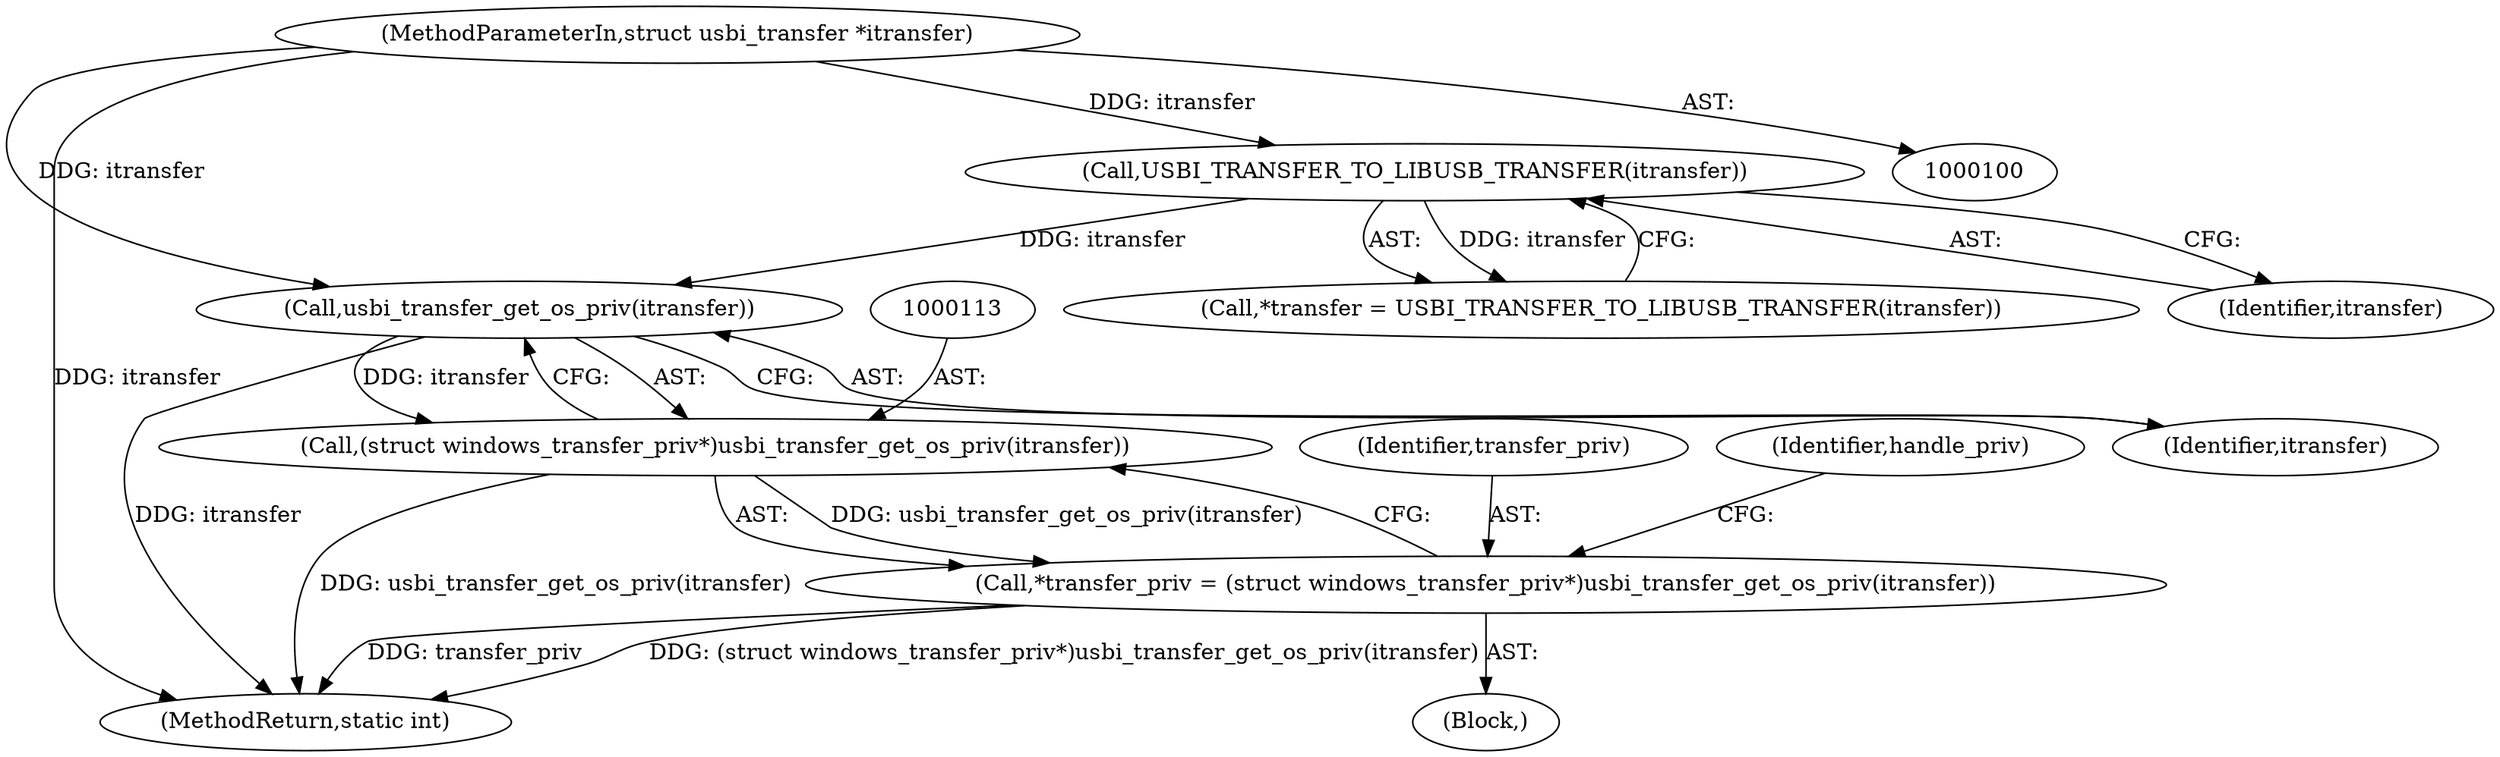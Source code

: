 digraph "1_Chrome_ac149a8d4371c0e01e0934fdd57b09e86f96b5b9_13@pointer" {
"1000114" [label="(Call,usbi_transfer_get_os_priv(itransfer))"];
"1000107" [label="(Call,USBI_TRANSFER_TO_LIBUSB_TRANSFER(itransfer))"];
"1000102" [label="(MethodParameterIn,struct usbi_transfer *itransfer)"];
"1000112" [label="(Call,(struct windows_transfer_priv*)usbi_transfer_get_os_priv(itransfer))"];
"1000110" [label="(Call,*transfer_priv = (struct windows_transfer_priv*)usbi_transfer_get_os_priv(itransfer))"];
"1000144" [label="(MethodReturn,static int)"];
"1000102" [label="(MethodParameterIn,struct usbi_transfer *itransfer)"];
"1000110" [label="(Call,*transfer_priv = (struct windows_transfer_priv*)usbi_transfer_get_os_priv(itransfer))"];
"1000114" [label="(Call,usbi_transfer_get_os_priv(itransfer))"];
"1000115" [label="(Identifier,itransfer)"];
"1000111" [label="(Identifier,transfer_priv)"];
"1000118" [label="(Identifier,handle_priv)"];
"1000112" [label="(Call,(struct windows_transfer_priv*)usbi_transfer_get_os_priv(itransfer))"];
"1000108" [label="(Identifier,itransfer)"];
"1000107" [label="(Call,USBI_TRANSFER_TO_LIBUSB_TRANSFER(itransfer))"];
"1000105" [label="(Call,*transfer = USBI_TRANSFER_TO_LIBUSB_TRANSFER(itransfer))"];
"1000103" [label="(Block,)"];
"1000114" -> "1000112"  [label="AST: "];
"1000114" -> "1000115"  [label="CFG: "];
"1000115" -> "1000114"  [label="AST: "];
"1000112" -> "1000114"  [label="CFG: "];
"1000114" -> "1000144"  [label="DDG: itransfer"];
"1000114" -> "1000112"  [label="DDG: itransfer"];
"1000107" -> "1000114"  [label="DDG: itransfer"];
"1000102" -> "1000114"  [label="DDG: itransfer"];
"1000107" -> "1000105"  [label="AST: "];
"1000107" -> "1000108"  [label="CFG: "];
"1000108" -> "1000107"  [label="AST: "];
"1000105" -> "1000107"  [label="CFG: "];
"1000107" -> "1000105"  [label="DDG: itransfer"];
"1000102" -> "1000107"  [label="DDG: itransfer"];
"1000102" -> "1000100"  [label="AST: "];
"1000102" -> "1000144"  [label="DDG: itransfer"];
"1000112" -> "1000110"  [label="AST: "];
"1000113" -> "1000112"  [label="AST: "];
"1000110" -> "1000112"  [label="CFG: "];
"1000112" -> "1000144"  [label="DDG: usbi_transfer_get_os_priv(itransfer)"];
"1000112" -> "1000110"  [label="DDG: usbi_transfer_get_os_priv(itransfer)"];
"1000110" -> "1000103"  [label="AST: "];
"1000111" -> "1000110"  [label="AST: "];
"1000118" -> "1000110"  [label="CFG: "];
"1000110" -> "1000144"  [label="DDG: transfer_priv"];
"1000110" -> "1000144"  [label="DDG: (struct windows_transfer_priv*)usbi_transfer_get_os_priv(itransfer)"];
}
